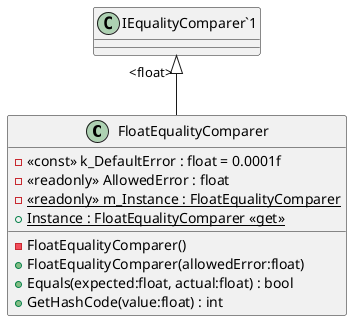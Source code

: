@startuml
class FloatEqualityComparer {
    - <<const>> k_DefaultError : float = 0.0001f
    - <<readonly>> AllowedError : float
    - {static} <<readonly>> m_Instance : FloatEqualityComparer
    + {static} Instance : FloatEqualityComparer <<get>>
    - FloatEqualityComparer()
    + FloatEqualityComparer(allowedError:float)
    + Equals(expected:float, actual:float) : bool
    + GetHashCode(value:float) : int
}
"IEqualityComparer`1" "<float>" <|-- FloatEqualityComparer
@enduml
